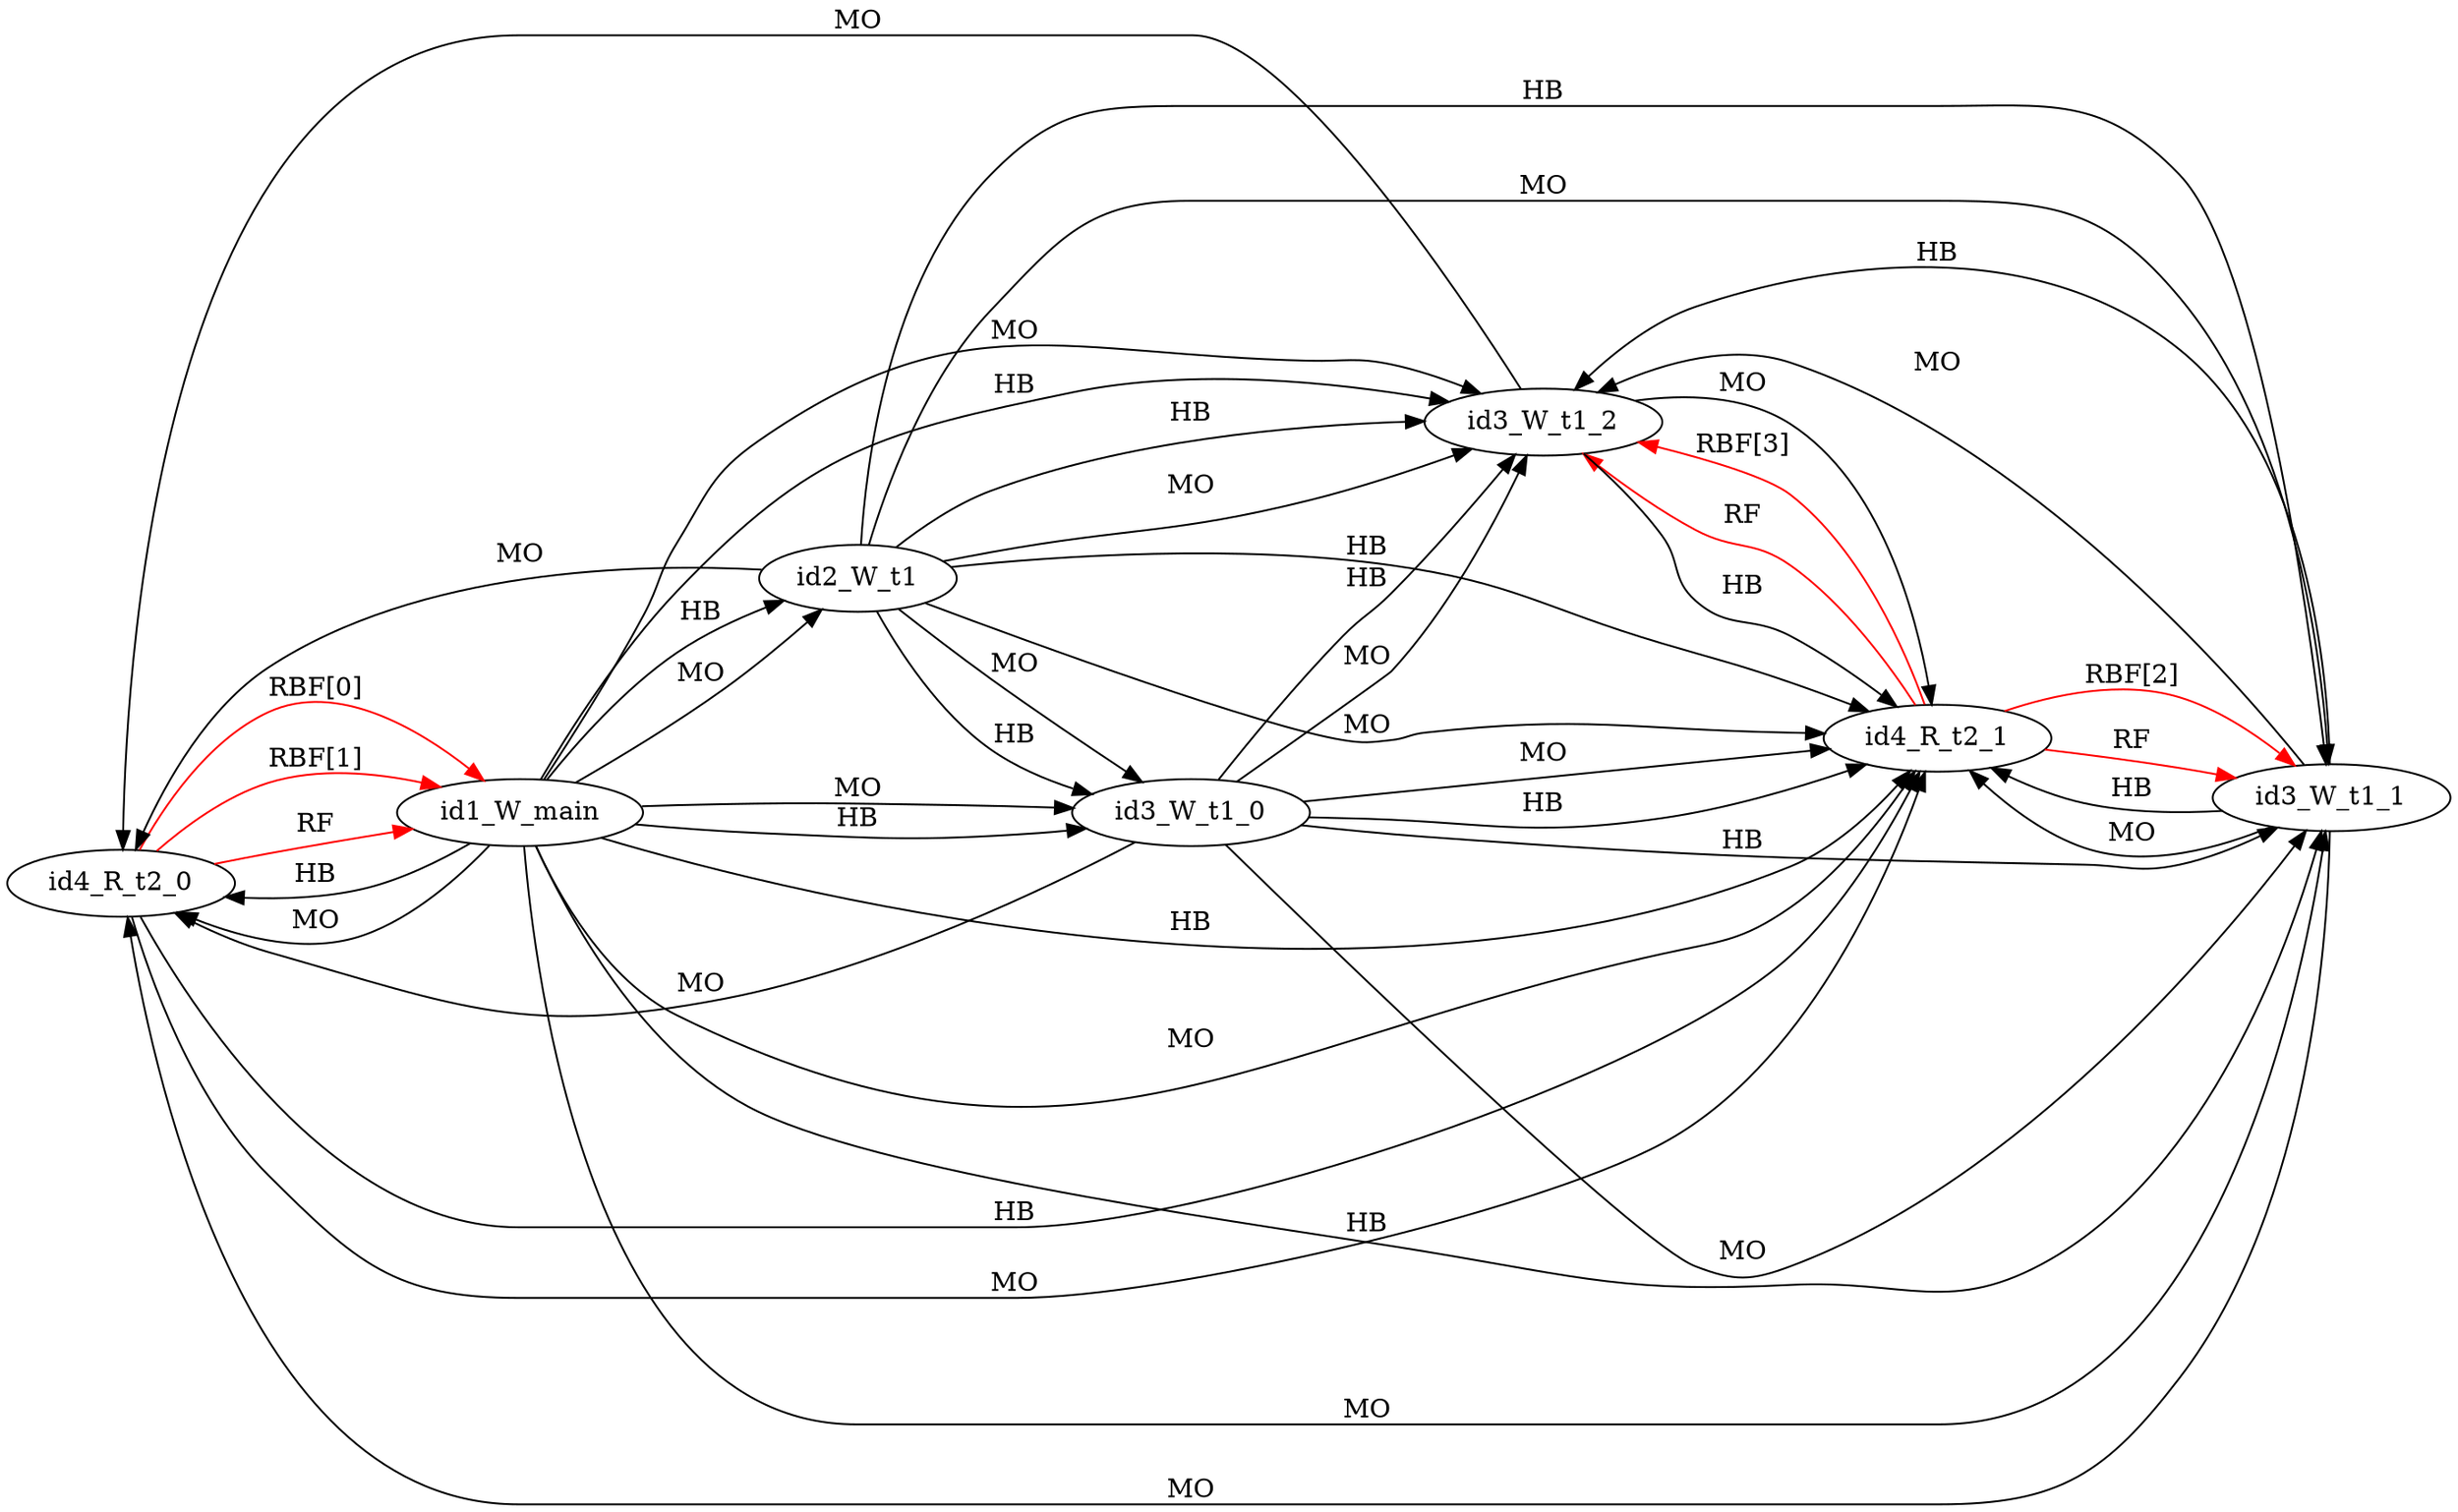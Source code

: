 digraph memory_model {
rankdir=LR;
id4_R_t2_0 -> id1_W_main [label = "RBF[0]", color="red"];
id4_R_t2_0 -> id1_W_main [label = "RBF[1]", color="red"];
id4_R_t2_1 -> id3_W_t1_1 [label = "RBF[2]", color="red"];
id4_R_t2_1 -> id3_W_t1_2 [label = "RBF[3]", color="red"];
id4_R_t2_0 -> id1_W_main [label = "RF", color="red"];
id4_R_t2_1 -> id3_W_t1_1 [label = "RF", color="red"];
id4_R_t2_1 -> id3_W_t1_2 [label = "RF", color="red"];
id2_W_t1 -> id3_W_t1_0 [label = "HB", color="black"];
id2_W_t1 -> id3_W_t1_1 [label = "HB", color="black"];
id2_W_t1 -> id3_W_t1_2 [label = "HB", color="black"];
id3_W_t1_0 -> id3_W_t1_1 [label = "HB", color="black"];
id3_W_t1_0 -> id3_W_t1_2 [label = "HB", color="black"];
id3_W_t1_1 -> id3_W_t1_2 [label = "HB", color="black"];
id4_R_t2_0 -> id4_R_t2_1 [label = "HB", color="black"];
id1_W_main -> id2_W_t1 [label = "HB", color="black"];
id1_W_main -> id3_W_t1_0 [label = "HB", color="black"];
id1_W_main -> id3_W_t1_1 [label = "HB", color="black"];
id1_W_main -> id3_W_t1_2 [label = "HB", color="black"];
id1_W_main -> id4_R_t2_0 [label = "HB", color="black"];
id1_W_main -> id4_R_t2_1 [label = "HB", color="black"];
id2_W_t1 -> id4_R_t2_1 [label = "HB", color="black"];
id3_W_t1_0 -> id4_R_t2_1 [label = "HB", color="black"];
id3_W_t1_1 -> id4_R_t2_1 [label = "HB", color="black"];
id3_W_t1_2 -> id4_R_t2_1 [label = "HB", color="black"];
id2_W_t1 -> id3_W_t1_0 [label = "MO", color="black"];
id2_W_t1 -> id3_W_t1_1 [label = "MO", color="black"];
id2_W_t1 -> id3_W_t1_2 [label = "MO", color="black"];
id3_W_t1_0 -> id3_W_t1_1 [label = "MO", color="black"];
id3_W_t1_0 -> id3_W_t1_2 [label = "MO", color="black"];
id3_W_t1_1 -> id3_W_t1_2 [label = "MO", color="black"];
id4_R_t2_0 -> id4_R_t2_1 [label = "MO", color="black"];
id1_W_main -> id2_W_t1 [label = "MO", color="black"];
id1_W_main -> id3_W_t1_0 [label = "MO", color="black"];
id1_W_main -> id3_W_t1_1 [label = "MO", color="black"];
id1_W_main -> id3_W_t1_2 [label = "MO", color="black"];
id1_W_main -> id4_R_t2_0 [label = "MO", color="black"];
id1_W_main -> id4_R_t2_1 [label = "MO", color="black"];
id2_W_t1 -> id4_R_t2_0 [label = "MO", color="black"];
id2_W_t1 -> id4_R_t2_1 [label = "MO", color="black"];
id3_W_t1_0 -> id4_R_t2_0 [label = "MO", color="black"];
id3_W_t1_0 -> id4_R_t2_1 [label = "MO", color="black"];
id3_W_t1_1 -> id4_R_t2_0 [label = "MO", color="black"];
id3_W_t1_1 -> id4_R_t2_1 [label = "MO", color="black"];
id3_W_t1_2 -> id4_R_t2_0 [label = "MO", color="black"];
id3_W_t1_2 -> id4_R_t2_1 [label = "MO", color="black"];
}